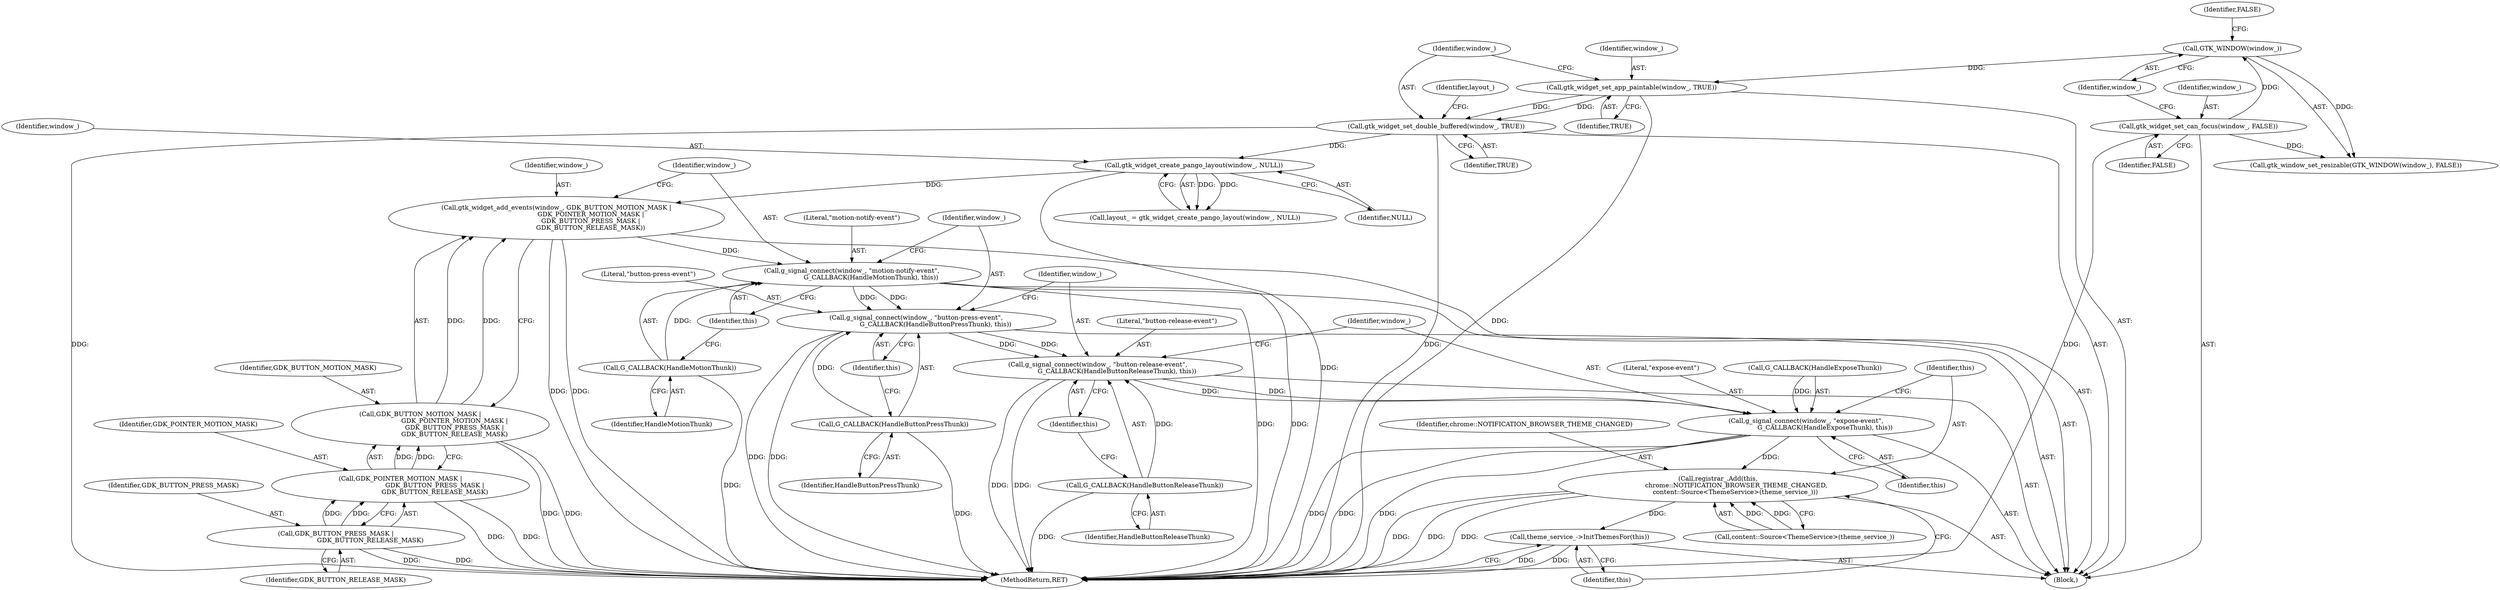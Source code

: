 digraph "1_Chrome_9fe90fe465e046a219411b192d8b08086faae39c@API" {
"1000151" [label="(Call,g_signal_connect(window_, \"button-release-event\",\n                   G_CALLBACK(HandleButtonReleaseThunk), this))"];
"1000145" [label="(Call,g_signal_connect(window_, \"button-press-event\",\n                   G_CALLBACK(HandleButtonPressThunk), this))"];
"1000139" [label="(Call,g_signal_connect(window_, \"motion-notify-event\",\n                   G_CALLBACK(HandleMotionThunk), this))"];
"1000130" [label="(Call,gtk_widget_add_events(window_, GDK_BUTTON_MOTION_MASK |\n                                  GDK_POINTER_MOTION_MASK |\n                                  GDK_BUTTON_PRESS_MASK |\n                                  GDK_BUTTON_RELEASE_MASK))"];
"1000121" [label="(Call,gtk_widget_create_pango_layout(window_, NULL))"];
"1000116" [label="(Call,gtk_widget_set_double_buffered(window_, TRUE))"];
"1000113" [label="(Call,gtk_widget_set_app_paintable(window_, TRUE))"];
"1000110" [label="(Call,GTK_WINDOW(window_))"];
"1000106" [label="(Call,gtk_widget_set_can_focus(window_, FALSE))"];
"1000132" [label="(Call,GDK_BUTTON_MOTION_MASK |\n                                  GDK_POINTER_MOTION_MASK |\n                                  GDK_BUTTON_PRESS_MASK |\n                                  GDK_BUTTON_RELEASE_MASK)"];
"1000134" [label="(Call,GDK_POINTER_MOTION_MASK |\n                                  GDK_BUTTON_PRESS_MASK |\n                                  GDK_BUTTON_RELEASE_MASK)"];
"1000136" [label="(Call,GDK_BUTTON_PRESS_MASK |\n                                  GDK_BUTTON_RELEASE_MASK)"];
"1000142" [label="(Call,G_CALLBACK(HandleMotionThunk))"];
"1000148" [label="(Call,G_CALLBACK(HandleButtonPressThunk))"];
"1000154" [label="(Call,G_CALLBACK(HandleButtonReleaseThunk))"];
"1000157" [label="(Call,g_signal_connect(window_, \"expose-event\",\n                   G_CALLBACK(HandleExposeThunk), this))"];
"1000163" [label="(Call,registrar_.Add(this,\n                  chrome::NOTIFICATION_BROWSER_THEME_CHANGED,\n                 content::Source<ThemeService>(theme_service_)))"];
"1000171" [label="(Call,theme_service_->InitThemesFor(this))"];
"1000173" [label="(MethodReturn,RET)"];
"1000116" [label="(Call,gtk_widget_set_double_buffered(window_, TRUE))"];
"1000133" [label="(Identifier,GDK_BUTTON_MOTION_MASK)"];
"1000143" [label="(Identifier,HandleMotionThunk)"];
"1000156" [label="(Identifier,this)"];
"1000114" [label="(Identifier,window_)"];
"1000137" [label="(Identifier,GDK_BUTTON_PRESS_MASK)"];
"1000150" [label="(Identifier,this)"];
"1000141" [label="(Literal,\"motion-notify-event\")"];
"1000134" [label="(Call,GDK_POINTER_MOTION_MASK |\n                                  GDK_BUTTON_PRESS_MASK |\n                                  GDK_BUTTON_RELEASE_MASK)"];
"1000118" [label="(Identifier,TRUE)"];
"1000123" [label="(Identifier,NULL)"];
"1000152" [label="(Identifier,window_)"];
"1000155" [label="(Identifier,HandleButtonReleaseThunk)"];
"1000115" [label="(Identifier,TRUE)"];
"1000166" [label="(Call,content::Source<ThemeService>(theme_service_))"];
"1000119" [label="(Call,layout_ = gtk_widget_create_pango_layout(window_, NULL))"];
"1000164" [label="(Identifier,this)"];
"1000159" [label="(Literal,\"expose-event\")"];
"1000140" [label="(Identifier,window_)"];
"1000142" [label="(Call,G_CALLBACK(HandleMotionThunk))"];
"1000105" [label="(Block,)"];
"1000120" [label="(Identifier,layout_)"];
"1000110" [label="(Call,GTK_WINDOW(window_))"];
"1000162" [label="(Identifier,this)"];
"1000145" [label="(Call,g_signal_connect(window_, \"button-press-event\",\n                   G_CALLBACK(HandleButtonPressThunk), this))"];
"1000171" [label="(Call,theme_service_->InitThemesFor(this))"];
"1000138" [label="(Identifier,GDK_BUTTON_RELEASE_MASK)"];
"1000157" [label="(Call,g_signal_connect(window_, \"expose-event\",\n                   G_CALLBACK(HandleExposeThunk), this))"];
"1000108" [label="(Identifier,FALSE)"];
"1000144" [label="(Identifier,this)"];
"1000130" [label="(Call,gtk_widget_add_events(window_, GDK_BUTTON_MOTION_MASK |\n                                  GDK_POINTER_MOTION_MASK |\n                                  GDK_BUTTON_PRESS_MASK |\n                                  GDK_BUTTON_RELEASE_MASK))"];
"1000117" [label="(Identifier,window_)"];
"1000107" [label="(Identifier,window_)"];
"1000135" [label="(Identifier,GDK_POINTER_MOTION_MASK)"];
"1000146" [label="(Identifier,window_)"];
"1000121" [label="(Call,gtk_widget_create_pango_layout(window_, NULL))"];
"1000112" [label="(Identifier,FALSE)"];
"1000111" [label="(Identifier,window_)"];
"1000106" [label="(Call,gtk_widget_set_can_focus(window_, FALSE))"];
"1000139" [label="(Call,g_signal_connect(window_, \"motion-notify-event\",\n                   G_CALLBACK(HandleMotionThunk), this))"];
"1000158" [label="(Identifier,window_)"];
"1000148" [label="(Call,G_CALLBACK(HandleButtonPressThunk))"];
"1000149" [label="(Identifier,HandleButtonPressThunk)"];
"1000153" [label="(Literal,\"button-release-event\")"];
"1000113" [label="(Call,gtk_widget_set_app_paintable(window_, TRUE))"];
"1000163" [label="(Call,registrar_.Add(this,\n                  chrome::NOTIFICATION_BROWSER_THEME_CHANGED,\n                 content::Source<ThemeService>(theme_service_)))"];
"1000109" [label="(Call,gtk_window_set_resizable(GTK_WINDOW(window_), FALSE))"];
"1000132" [label="(Call,GDK_BUTTON_MOTION_MASK |\n                                  GDK_POINTER_MOTION_MASK |\n                                  GDK_BUTTON_PRESS_MASK |\n                                  GDK_BUTTON_RELEASE_MASK)"];
"1000154" [label="(Call,G_CALLBACK(HandleButtonReleaseThunk))"];
"1000122" [label="(Identifier,window_)"];
"1000172" [label="(Identifier,this)"];
"1000147" [label="(Literal,\"button-press-event\")"];
"1000160" [label="(Call,G_CALLBACK(HandleExposeThunk))"];
"1000131" [label="(Identifier,window_)"];
"1000151" [label="(Call,g_signal_connect(window_, \"button-release-event\",\n                   G_CALLBACK(HandleButtonReleaseThunk), this))"];
"1000165" [label="(Identifier,chrome::NOTIFICATION_BROWSER_THEME_CHANGED)"];
"1000136" [label="(Call,GDK_BUTTON_PRESS_MASK |\n                                  GDK_BUTTON_RELEASE_MASK)"];
"1000151" -> "1000105"  [label="AST: "];
"1000151" -> "1000156"  [label="CFG: "];
"1000152" -> "1000151"  [label="AST: "];
"1000153" -> "1000151"  [label="AST: "];
"1000154" -> "1000151"  [label="AST: "];
"1000156" -> "1000151"  [label="AST: "];
"1000158" -> "1000151"  [label="CFG: "];
"1000151" -> "1000173"  [label="DDG: "];
"1000151" -> "1000173"  [label="DDG: "];
"1000145" -> "1000151"  [label="DDG: "];
"1000145" -> "1000151"  [label="DDG: "];
"1000154" -> "1000151"  [label="DDG: "];
"1000151" -> "1000157"  [label="DDG: "];
"1000151" -> "1000157"  [label="DDG: "];
"1000145" -> "1000105"  [label="AST: "];
"1000145" -> "1000150"  [label="CFG: "];
"1000146" -> "1000145"  [label="AST: "];
"1000147" -> "1000145"  [label="AST: "];
"1000148" -> "1000145"  [label="AST: "];
"1000150" -> "1000145"  [label="AST: "];
"1000152" -> "1000145"  [label="CFG: "];
"1000145" -> "1000173"  [label="DDG: "];
"1000145" -> "1000173"  [label="DDG: "];
"1000139" -> "1000145"  [label="DDG: "];
"1000139" -> "1000145"  [label="DDG: "];
"1000148" -> "1000145"  [label="DDG: "];
"1000139" -> "1000105"  [label="AST: "];
"1000139" -> "1000144"  [label="CFG: "];
"1000140" -> "1000139"  [label="AST: "];
"1000141" -> "1000139"  [label="AST: "];
"1000142" -> "1000139"  [label="AST: "];
"1000144" -> "1000139"  [label="AST: "];
"1000146" -> "1000139"  [label="CFG: "];
"1000139" -> "1000173"  [label="DDG: "];
"1000139" -> "1000173"  [label="DDG: "];
"1000130" -> "1000139"  [label="DDG: "];
"1000142" -> "1000139"  [label="DDG: "];
"1000130" -> "1000105"  [label="AST: "];
"1000130" -> "1000132"  [label="CFG: "];
"1000131" -> "1000130"  [label="AST: "];
"1000132" -> "1000130"  [label="AST: "];
"1000140" -> "1000130"  [label="CFG: "];
"1000130" -> "1000173"  [label="DDG: "];
"1000130" -> "1000173"  [label="DDG: "];
"1000121" -> "1000130"  [label="DDG: "];
"1000132" -> "1000130"  [label="DDG: "];
"1000132" -> "1000130"  [label="DDG: "];
"1000121" -> "1000119"  [label="AST: "];
"1000121" -> "1000123"  [label="CFG: "];
"1000122" -> "1000121"  [label="AST: "];
"1000123" -> "1000121"  [label="AST: "];
"1000119" -> "1000121"  [label="CFG: "];
"1000121" -> "1000173"  [label="DDG: "];
"1000121" -> "1000119"  [label="DDG: "];
"1000121" -> "1000119"  [label="DDG: "];
"1000116" -> "1000121"  [label="DDG: "];
"1000116" -> "1000105"  [label="AST: "];
"1000116" -> "1000118"  [label="CFG: "];
"1000117" -> "1000116"  [label="AST: "];
"1000118" -> "1000116"  [label="AST: "];
"1000120" -> "1000116"  [label="CFG: "];
"1000116" -> "1000173"  [label="DDG: "];
"1000116" -> "1000173"  [label="DDG: "];
"1000113" -> "1000116"  [label="DDG: "];
"1000113" -> "1000116"  [label="DDG: "];
"1000113" -> "1000105"  [label="AST: "];
"1000113" -> "1000115"  [label="CFG: "];
"1000114" -> "1000113"  [label="AST: "];
"1000115" -> "1000113"  [label="AST: "];
"1000117" -> "1000113"  [label="CFG: "];
"1000113" -> "1000173"  [label="DDG: "];
"1000110" -> "1000113"  [label="DDG: "];
"1000110" -> "1000109"  [label="AST: "];
"1000110" -> "1000111"  [label="CFG: "];
"1000111" -> "1000110"  [label="AST: "];
"1000112" -> "1000110"  [label="CFG: "];
"1000110" -> "1000109"  [label="DDG: "];
"1000106" -> "1000110"  [label="DDG: "];
"1000106" -> "1000105"  [label="AST: "];
"1000106" -> "1000108"  [label="CFG: "];
"1000107" -> "1000106"  [label="AST: "];
"1000108" -> "1000106"  [label="AST: "];
"1000111" -> "1000106"  [label="CFG: "];
"1000106" -> "1000173"  [label="DDG: "];
"1000106" -> "1000109"  [label="DDG: "];
"1000132" -> "1000134"  [label="CFG: "];
"1000133" -> "1000132"  [label="AST: "];
"1000134" -> "1000132"  [label="AST: "];
"1000132" -> "1000173"  [label="DDG: "];
"1000132" -> "1000173"  [label="DDG: "];
"1000134" -> "1000132"  [label="DDG: "];
"1000134" -> "1000132"  [label="DDG: "];
"1000134" -> "1000136"  [label="CFG: "];
"1000135" -> "1000134"  [label="AST: "];
"1000136" -> "1000134"  [label="AST: "];
"1000134" -> "1000173"  [label="DDG: "];
"1000134" -> "1000173"  [label="DDG: "];
"1000136" -> "1000134"  [label="DDG: "];
"1000136" -> "1000134"  [label="DDG: "];
"1000136" -> "1000138"  [label="CFG: "];
"1000137" -> "1000136"  [label="AST: "];
"1000138" -> "1000136"  [label="AST: "];
"1000136" -> "1000173"  [label="DDG: "];
"1000136" -> "1000173"  [label="DDG: "];
"1000142" -> "1000143"  [label="CFG: "];
"1000143" -> "1000142"  [label="AST: "];
"1000144" -> "1000142"  [label="CFG: "];
"1000142" -> "1000173"  [label="DDG: "];
"1000148" -> "1000149"  [label="CFG: "];
"1000149" -> "1000148"  [label="AST: "];
"1000150" -> "1000148"  [label="CFG: "];
"1000148" -> "1000173"  [label="DDG: "];
"1000154" -> "1000155"  [label="CFG: "];
"1000155" -> "1000154"  [label="AST: "];
"1000156" -> "1000154"  [label="CFG: "];
"1000154" -> "1000173"  [label="DDG: "];
"1000157" -> "1000105"  [label="AST: "];
"1000157" -> "1000162"  [label="CFG: "];
"1000158" -> "1000157"  [label="AST: "];
"1000159" -> "1000157"  [label="AST: "];
"1000160" -> "1000157"  [label="AST: "];
"1000162" -> "1000157"  [label="AST: "];
"1000164" -> "1000157"  [label="CFG: "];
"1000157" -> "1000173"  [label="DDG: "];
"1000157" -> "1000173"  [label="DDG: "];
"1000157" -> "1000173"  [label="DDG: "];
"1000160" -> "1000157"  [label="DDG: "];
"1000157" -> "1000163"  [label="DDG: "];
"1000163" -> "1000105"  [label="AST: "];
"1000163" -> "1000166"  [label="CFG: "];
"1000164" -> "1000163"  [label="AST: "];
"1000165" -> "1000163"  [label="AST: "];
"1000166" -> "1000163"  [label="AST: "];
"1000172" -> "1000163"  [label="CFG: "];
"1000163" -> "1000173"  [label="DDG: "];
"1000163" -> "1000173"  [label="DDG: "];
"1000163" -> "1000173"  [label="DDG: "];
"1000166" -> "1000163"  [label="DDG: "];
"1000166" -> "1000163"  [label="DDG: "];
"1000163" -> "1000171"  [label="DDG: "];
"1000171" -> "1000105"  [label="AST: "];
"1000171" -> "1000172"  [label="CFG: "];
"1000172" -> "1000171"  [label="AST: "];
"1000173" -> "1000171"  [label="CFG: "];
"1000171" -> "1000173"  [label="DDG: "];
"1000171" -> "1000173"  [label="DDG: "];
}
